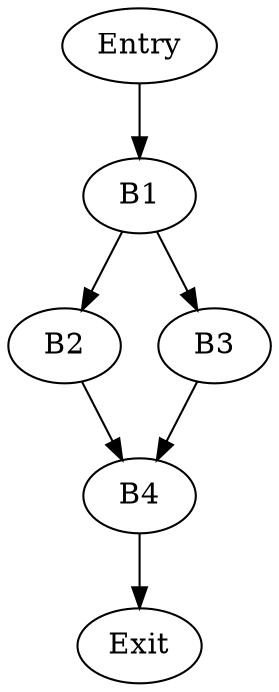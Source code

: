 digraph CFG {
    Entry -> B1;
    B1 -> B2;
    B1 -> B3;
    B2 -> B4;
    B3 -> B4;
    B4 -> Exit;
}
